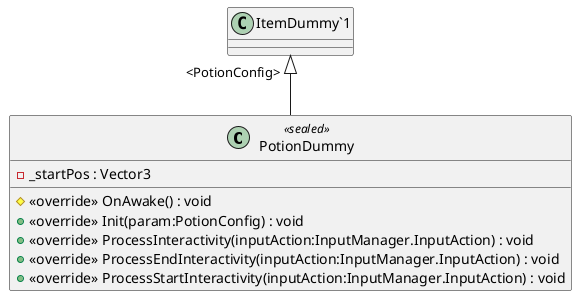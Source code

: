 @startuml
class PotionDummy <<sealed>> {
    - _startPos : Vector3
    # <<override>> OnAwake() : void
    + <<override>> Init(param:PotionConfig) : void
    + <<override>> ProcessInteractivity(inputAction:InputManager.InputAction) : void
    + <<override>> ProcessEndInteractivity(inputAction:InputManager.InputAction) : void
    + <<override>> ProcessStartInteractivity(inputAction:InputManager.InputAction) : void
}
"ItemDummy`1" "<PotionConfig>" <|-- PotionDummy
@enduml
